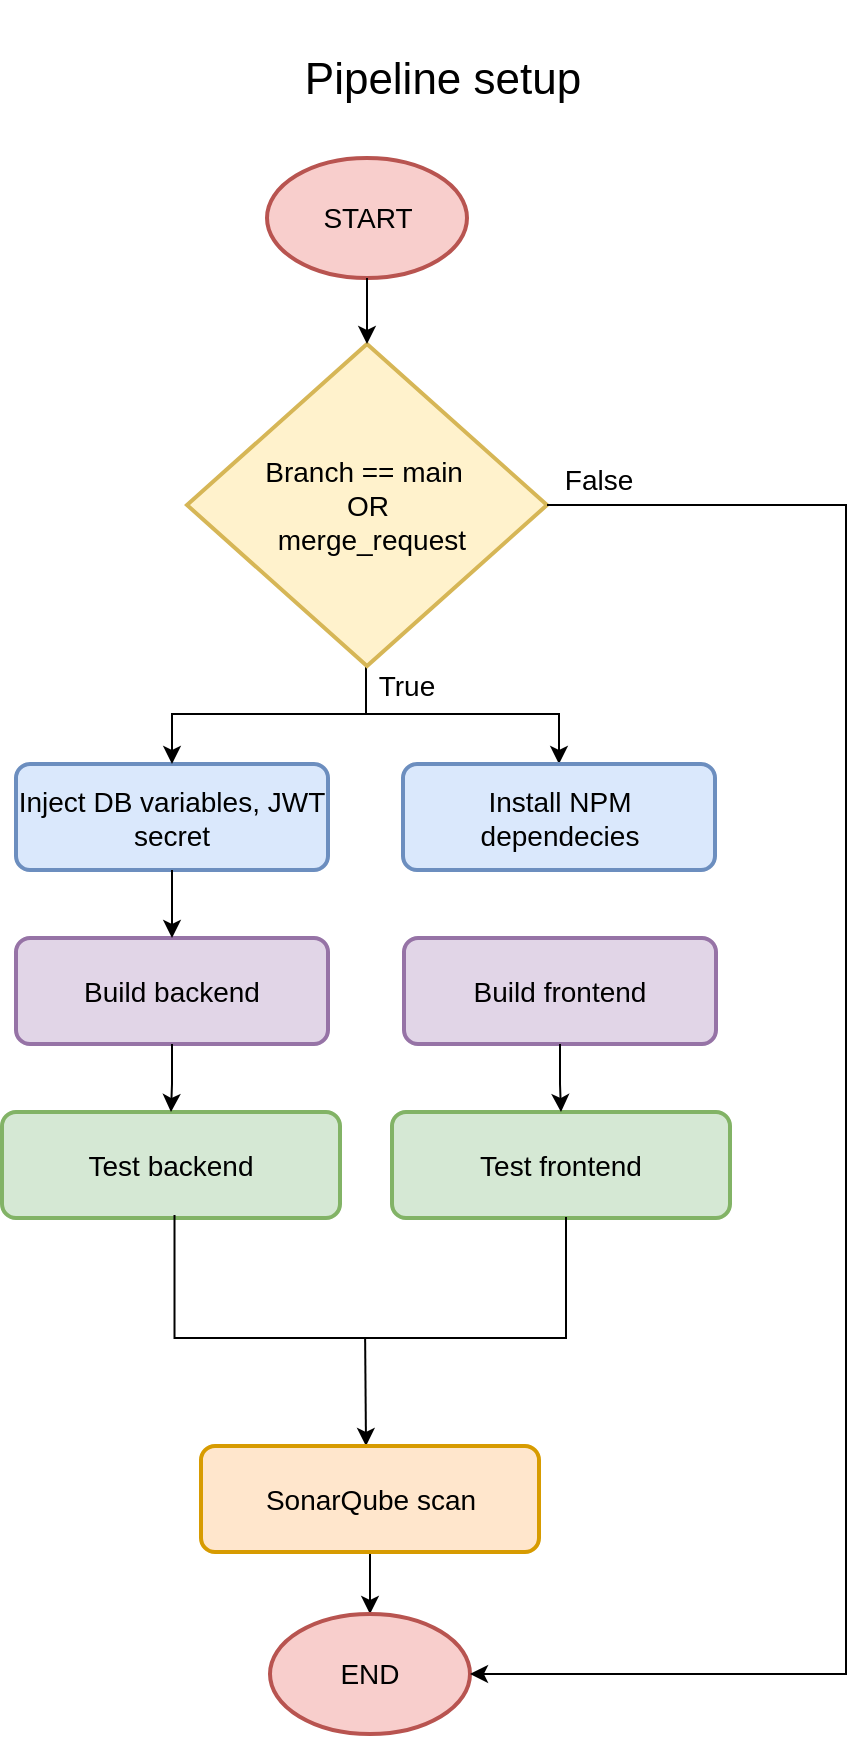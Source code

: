 <mxfile version="15.9.1" type="device"><diagram id="TcB1x4meEWqNe_T7gbqi" name="Page-1"><mxGraphModel dx="1030" dy="567" grid="0" gridSize="10" guides="1" tooltips="1" connect="1" arrows="1" fold="1" page="0" pageScale="1" pageWidth="827" pageHeight="1169" math="0" shadow="0"><root><mxCell id="0"/><mxCell id="1" parent="0"/><mxCell id="NJcRtRHZBsvADWpxa7xW-35" value="" style="group" parent="1" vertex="1" connectable="0"><mxGeometry x="197" y="430" width="169" height="227" as="geometry"/></mxCell><mxCell id="NJcRtRHZBsvADWpxa7xW-11" value="Inject DB variables, JWT secret" style="rounded=1;whiteSpace=wrap;html=1;absoluteArcSize=1;arcSize=14;strokeWidth=2;fontSize=14;fillColor=#dae8fc;strokeColor=#6c8ebf;" parent="NJcRtRHZBsvADWpxa7xW-35" vertex="1"><mxGeometry x="7" width="156" height="53" as="geometry"/></mxCell><mxCell id="NJcRtRHZBsvADWpxa7xW-13" value="Build backend" style="rounded=1;whiteSpace=wrap;html=1;absoluteArcSize=1;arcSize=14;strokeWidth=2;fontSize=14;fillColor=#e1d5e7;strokeColor=#9673a6;" parent="NJcRtRHZBsvADWpxa7xW-35" vertex="1"><mxGeometry x="7" y="87" width="156" height="53" as="geometry"/></mxCell><mxCell id="NJcRtRHZBsvADWpxa7xW-17" style="edgeStyle=orthogonalEdgeStyle;rounded=0;orthogonalLoop=1;jettySize=auto;html=1;exitX=0.5;exitY=1;exitDx=0;exitDy=0;fontSize=14;" parent="NJcRtRHZBsvADWpxa7xW-35" source="NJcRtRHZBsvADWpxa7xW-11" target="NJcRtRHZBsvADWpxa7xW-13" edge="1"><mxGeometry relative="1" as="geometry"/></mxCell><mxCell id="NJcRtRHZBsvADWpxa7xW-14" value="Test backend" style="rounded=1;whiteSpace=wrap;html=1;absoluteArcSize=1;arcSize=14;strokeWidth=2;fontSize=14;fillColor=#d5e8d4;strokeColor=#82b366;" parent="NJcRtRHZBsvADWpxa7xW-35" vertex="1"><mxGeometry y="174" width="169" height="53" as="geometry"/></mxCell><mxCell id="NJcRtRHZBsvADWpxa7xW-18" style="edgeStyle=orthogonalEdgeStyle;rounded=0;orthogonalLoop=1;jettySize=auto;html=1;exitX=0.5;exitY=1;exitDx=0;exitDy=0;fontSize=14;" parent="NJcRtRHZBsvADWpxa7xW-35" source="NJcRtRHZBsvADWpxa7xW-13" target="NJcRtRHZBsvADWpxa7xW-14" edge="1"><mxGeometry relative="1" as="geometry"/></mxCell><mxCell id="NJcRtRHZBsvADWpxa7xW-40" value="" style="group" parent="1" vertex="1" connectable="0"><mxGeometry x="391" y="517" width="169" height="140" as="geometry"/></mxCell><mxCell id="NJcRtRHZBsvADWpxa7xW-37" value="Build frontend" style="rounded=1;whiteSpace=wrap;html=1;absoluteArcSize=1;arcSize=14;strokeWidth=2;fontSize=14;fillColor=#e1d5e7;strokeColor=#9673a6;" parent="NJcRtRHZBsvADWpxa7xW-40" vertex="1"><mxGeometry x="7" width="156" height="53" as="geometry"/></mxCell><mxCell id="NJcRtRHZBsvADWpxa7xW-38" value="Test frontend" style="rounded=1;whiteSpace=wrap;html=1;absoluteArcSize=1;arcSize=14;strokeWidth=2;fontSize=14;fillColor=#d5e8d4;strokeColor=#82b366;" parent="NJcRtRHZBsvADWpxa7xW-40" vertex="1"><mxGeometry x="1" y="87" width="169" height="53" as="geometry"/></mxCell><mxCell id="NJcRtRHZBsvADWpxa7xW-39" style="edgeStyle=orthogonalEdgeStyle;rounded=0;orthogonalLoop=1;jettySize=auto;html=1;exitX=0.5;exitY=1;exitDx=0;exitDy=0;fontSize=14;" parent="NJcRtRHZBsvADWpxa7xW-40" source="NJcRtRHZBsvADWpxa7xW-37" target="NJcRtRHZBsvADWpxa7xW-38" edge="1"><mxGeometry relative="1" as="geometry"/></mxCell><mxCell id="NJcRtRHZBsvADWpxa7xW-31" value="" style="edgeStyle=elbowEdgeStyle;elbow=vertical;html=1;rounded=0;fontSize=14;entryX=0.5;entryY=0;entryDx=0;entryDy=0;" parent="1" target="NJcRtRHZBsvADWpxa7xW-11" edge="1"><mxGeometry relative="1" as="geometry"><mxPoint x="379" y="380" as="sourcePoint"/><mxPoint x="253" y="430" as="targetPoint"/></mxGeometry></mxCell><mxCell id="NJcRtRHZBsvADWpxa7xW-32" value="" style="edgeStyle=elbowEdgeStyle;elbow=vertical;html=1;rounded=0;fontSize=14;entryX=0.5;entryY=0;entryDx=0;entryDy=0;" parent="1" target="beRyu-K3INnLw4HqFAhz-1" edge="1"><mxGeometry relative="1" as="geometry"><mxPoint x="379" y="380" as="sourcePoint"/><mxPoint x="476" y="425" as="targetPoint"/><Array as="points"><mxPoint x="429" y="405"/></Array></mxGeometry></mxCell><mxCell id="NJcRtRHZBsvADWpxa7xW-41" value="" style="group" parent="1" vertex="1" connectable="0"><mxGeometry x="271" y="48" width="220" height="333" as="geometry"/></mxCell><mxCell id="NJcRtRHZBsvADWpxa7xW-7" value="" style="group" parent="NJcRtRHZBsvADWpxa7xW-41" vertex="1" connectable="0"><mxGeometry width="220" height="79" as="geometry"/></mxCell><mxCell id="NJcRtRHZBsvADWpxa7xW-1" value="" style="shape=image;html=1;verticalAlign=top;verticalLabelPosition=bottom;labelBackgroundColor=#ffffff;imageAspect=0;aspect=fixed;image=https://cdn4.iconfinder.com/data/icons/socialcones/508/Gitlab-128.png" parent="NJcRtRHZBsvADWpxa7xW-7" vertex="1"><mxGeometry width="79" height="79" as="geometry"/></mxCell><mxCell id="NJcRtRHZBsvADWpxa7xW-6" value="&lt;font style=&quot;font-size: 22px&quot;&gt;Pipeline setup&lt;/font&gt;" style="text;html=1;align=center;verticalAlign=middle;resizable=0;points=[];autosize=1;strokeColor=none;fillColor=none;" parent="NJcRtRHZBsvADWpxa7xW-7" vertex="1"><mxGeometry x="72" y="29.5" width="148" height="20" as="geometry"/></mxCell><mxCell id="NJcRtRHZBsvADWpxa7xW-8" value="Branch == main&amp;nbsp; &lt;br style=&quot;font-size: 14px;&quot;&gt;OR&lt;br style=&quot;font-size: 14px;&quot;&gt;&amp;nbsp;merge_request" style="strokeWidth=2;html=1;shape=mxgraph.flowchart.decision;whiteSpace=wrap;fontSize=14;fillColor=#fff2cc;strokeColor=#d6b656;" parent="NJcRtRHZBsvADWpxa7xW-41" vertex="1"><mxGeometry x="18.5" y="172" width="180" height="161" as="geometry"/></mxCell><mxCell id="NJcRtRHZBsvADWpxa7xW-12" value="START" style="strokeWidth=2;html=1;shape=mxgraph.flowchart.start_1;whiteSpace=wrap;fontSize=14;fillColor=#f8cecc;strokeColor=#b85450;" parent="NJcRtRHZBsvADWpxa7xW-41" vertex="1"><mxGeometry x="58.5" y="79" width="100" height="60" as="geometry"/></mxCell><mxCell id="NJcRtRHZBsvADWpxa7xW-10" style="edgeStyle=orthogonalEdgeStyle;rounded=0;orthogonalLoop=1;jettySize=auto;html=1;fontSize=14;" parent="NJcRtRHZBsvADWpxa7xW-41" source="NJcRtRHZBsvADWpxa7xW-12" target="NJcRtRHZBsvADWpxa7xW-8" edge="1"><mxGeometry relative="1" as="geometry"><mxPoint x="108.5" y="146" as="sourcePoint"/></mxGeometry></mxCell><mxCell id="NJcRtRHZBsvADWpxa7xW-43" value="" style="shape=partialRectangle;whiteSpace=wrap;html=1;top=0;left=0;fillColor=none;rounded=1;fontSize=14;rotation=0;" parent="1" vertex="1"><mxGeometry x="359" y="657" width="120" height="60" as="geometry"/></mxCell><mxCell id="NJcRtRHZBsvADWpxa7xW-46" value="" style="shape=partialRectangle;whiteSpace=wrap;html=1;bottom=0;right=0;fillColor=none;rounded=1;fontSize=14;rotation=-90;" parent="1" vertex="1"><mxGeometry x="290.88" y="648.38" width="61" height="76.25" as="geometry"/></mxCell><mxCell id="NJcRtRHZBsvADWpxa7xW-48" value="" style="endArrow=classic;html=1;rounded=0;fontSize=14;exitX=0.163;exitY=1;exitDx=0;exitDy=0;exitPerimeter=0;" parent="1" source="NJcRtRHZBsvADWpxa7xW-43" edge="1"><mxGeometry width="50" height="50" relative="1" as="geometry"><mxPoint x="387" y="811" as="sourcePoint"/><mxPoint x="379" y="771" as="targetPoint"/></mxGeometry></mxCell><mxCell id="NJcRtRHZBsvADWpxa7xW-52" style="edgeStyle=orthogonalEdgeStyle;rounded=0;orthogonalLoop=1;jettySize=auto;html=1;exitX=0.5;exitY=1;exitDx=0;exitDy=0;fontSize=14;" parent="1" source="NJcRtRHZBsvADWpxa7xW-49" target="NJcRtRHZBsvADWpxa7xW-51" edge="1"><mxGeometry relative="1" as="geometry"/></mxCell><mxCell id="NJcRtRHZBsvADWpxa7xW-49" value="SonarQube scan" style="rounded=1;whiteSpace=wrap;html=1;absoluteArcSize=1;arcSize=14;strokeWidth=2;fontSize=14;fillColor=#ffe6cc;strokeColor=#d79b00;" parent="1" vertex="1"><mxGeometry x="296.5" y="771" width="169" height="53" as="geometry"/></mxCell><mxCell id="NJcRtRHZBsvADWpxa7xW-50" value="True" style="text;html=1;align=center;verticalAlign=middle;resizable=0;points=[];autosize=1;strokeColor=none;fillColor=none;fontSize=14;" parent="1" vertex="1"><mxGeometry x="377" y="380" width="43" height="21" as="geometry"/></mxCell><mxCell id="NJcRtRHZBsvADWpxa7xW-51" value="END" style="strokeWidth=2;html=1;shape=mxgraph.flowchart.start_1;whiteSpace=wrap;fontSize=14;fillColor=#f8cecc;strokeColor=#b85450;" parent="1" vertex="1"><mxGeometry x="331" y="855" width="100" height="60" as="geometry"/></mxCell><mxCell id="NJcRtRHZBsvADWpxa7xW-53" style="edgeStyle=orthogonalEdgeStyle;rounded=0;orthogonalLoop=1;jettySize=auto;html=1;exitX=1;exitY=0.5;exitDx=0;exitDy=0;exitPerimeter=0;fontSize=14;entryX=1;entryY=0.5;entryDx=0;entryDy=0;entryPerimeter=0;" parent="1" source="NJcRtRHZBsvADWpxa7xW-8" target="NJcRtRHZBsvADWpxa7xW-51" edge="1"><mxGeometry relative="1" as="geometry"><mxPoint x="619" y="865" as="targetPoint"/><Array as="points"><mxPoint x="619" y="301"/><mxPoint x="619" y="885"/></Array></mxGeometry></mxCell><mxCell id="NJcRtRHZBsvADWpxa7xW-54" value="False" style="text;html=1;align=center;verticalAlign=middle;resizable=0;points=[];autosize=1;strokeColor=none;fillColor=none;fontSize=14;" parent="1" vertex="1"><mxGeometry x="470" y="277" width="49" height="21" as="geometry"/></mxCell><mxCell id="beRyu-K3INnLw4HqFAhz-1" value="Install NPM dependecies" style="rounded=1;whiteSpace=wrap;html=1;absoluteArcSize=1;arcSize=14;strokeWidth=2;fontSize=14;fillColor=#dae8fc;strokeColor=#6c8ebf;" vertex="1" parent="1"><mxGeometry x="397.5" y="430" width="156" height="53" as="geometry"/></mxCell></root></mxGraphModel></diagram></mxfile>